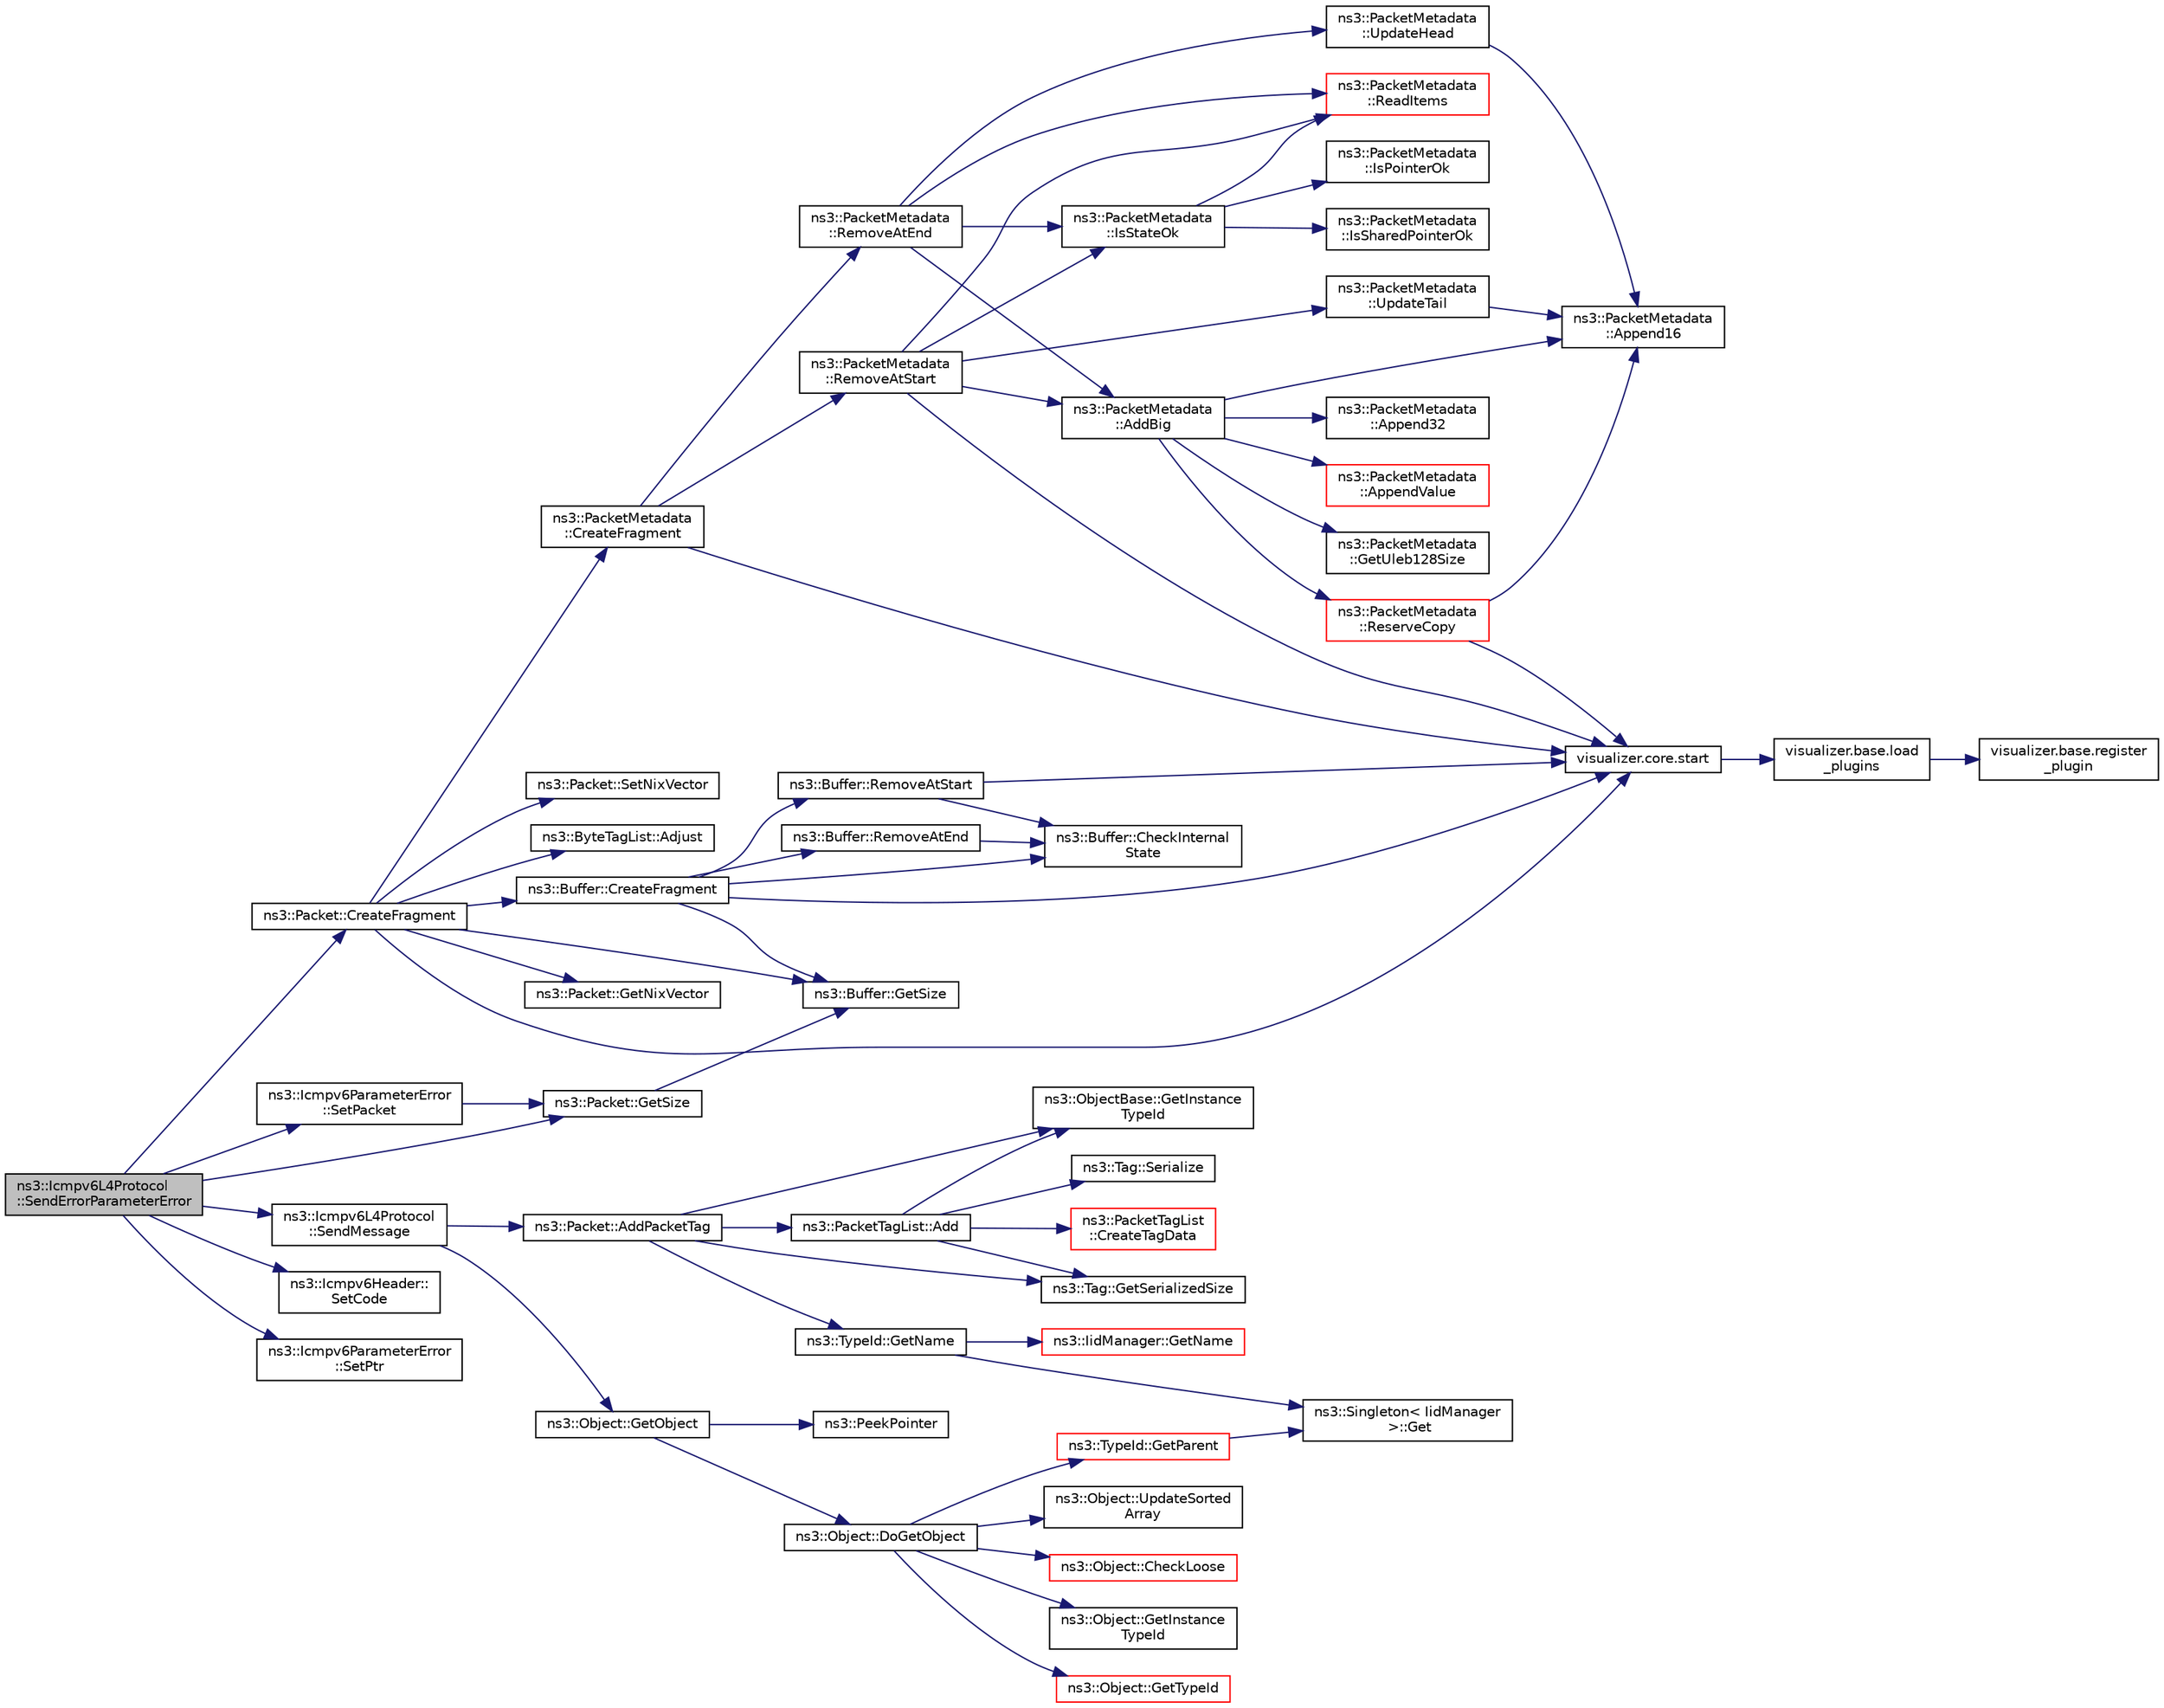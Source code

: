 digraph "ns3::Icmpv6L4Protocol::SendErrorParameterError"
{
 // LATEX_PDF_SIZE
  edge [fontname="Helvetica",fontsize="10",labelfontname="Helvetica",labelfontsize="10"];
  node [fontname="Helvetica",fontsize="10",shape=record];
  rankdir="LR";
  Node1 [label="ns3::Icmpv6L4Protocol\l::SendErrorParameterError",height=0.2,width=0.4,color="black", fillcolor="grey75", style="filled", fontcolor="black",tooltip="Send an error Parameter Error."];
  Node1 -> Node2 [color="midnightblue",fontsize="10",style="solid",fontname="Helvetica"];
  Node2 [label="ns3::Packet::CreateFragment",height=0.2,width=0.4,color="black", fillcolor="white", style="filled",URL="$classns3_1_1_packet.html#acdb23fec2c1dbebd9e6917895e9bcc65",tooltip="Create a new packet which contains a fragment of the original packet."];
  Node2 -> Node3 [color="midnightblue",fontsize="10",style="solid",fontname="Helvetica"];
  Node3 [label="ns3::ByteTagList::Adjust",height=0.2,width=0.4,color="black", fillcolor="white", style="filled",URL="$classns3_1_1_byte_tag_list.html#a1fec06d7e6daaf8039cf2a148e4090f2",tooltip="Adjust the offsets stored internally by the adjustment delta."];
  Node2 -> Node4 [color="midnightblue",fontsize="10",style="solid",fontname="Helvetica"];
  Node4 [label="ns3::PacketMetadata\l::CreateFragment",height=0.2,width=0.4,color="black", fillcolor="white", style="filled",URL="$classns3_1_1_packet_metadata.html#a0d5fd6d6a05b04eb1bb9a00c05e6a16c",tooltip="Creates a fragment."];
  Node4 -> Node5 [color="midnightblue",fontsize="10",style="solid",fontname="Helvetica"];
  Node5 [label="ns3::PacketMetadata\l::RemoveAtEnd",height=0.2,width=0.4,color="black", fillcolor="white", style="filled",URL="$classns3_1_1_packet_metadata.html#a7c76154f5302bd55a68406f0103d50c6",tooltip="Remove a chunk of metadata at the metadata end."];
  Node5 -> Node6 [color="midnightblue",fontsize="10",style="solid",fontname="Helvetica"];
  Node6 [label="ns3::PacketMetadata\l::AddBig",height=0.2,width=0.4,color="black", fillcolor="white", style="filled",URL="$classns3_1_1_packet_metadata.html#ae89a0bf5e3dcd624bd37bc8ca67544da",tooltip="Add a \"Big\" Item (a SmallItem plus an ExtraItem)"];
  Node6 -> Node7 [color="midnightblue",fontsize="10",style="solid",fontname="Helvetica"];
  Node7 [label="ns3::PacketMetadata\l::Append16",height=0.2,width=0.4,color="black", fillcolor="white", style="filled",URL="$classns3_1_1_packet_metadata.html#ab80adc9c544b0f087715acf15e255707",tooltip="Append a 16-bit value to the buffer."];
  Node6 -> Node8 [color="midnightblue",fontsize="10",style="solid",fontname="Helvetica"];
  Node8 [label="ns3::PacketMetadata\l::Append32",height=0.2,width=0.4,color="black", fillcolor="white", style="filled",URL="$classns3_1_1_packet_metadata.html#a254b3766510c9b38a2ad0bec6d973f15",tooltip="Append a 32-bit value to the buffer."];
  Node6 -> Node9 [color="midnightblue",fontsize="10",style="solid",fontname="Helvetica"];
  Node9 [label="ns3::PacketMetadata\l::AppendValue",height=0.2,width=0.4,color="red", fillcolor="white", style="filled",URL="$classns3_1_1_packet_metadata.html#a48151488856a00fc7325c3e761b19b97",tooltip="Append a value to the buffer."];
  Node6 -> Node11 [color="midnightblue",fontsize="10",style="solid",fontname="Helvetica"];
  Node11 [label="ns3::PacketMetadata\l::GetUleb128Size",height=0.2,width=0.4,color="black", fillcolor="white", style="filled",URL="$classns3_1_1_packet_metadata.html#aadb44e72f1c8b867ae9979973af3c075",tooltip="Get the ULEB128 (Unsigned Little Endian Base 128) size."];
  Node6 -> Node12 [color="midnightblue",fontsize="10",style="solid",fontname="Helvetica"];
  Node12 [label="ns3::PacketMetadata\l::ReserveCopy",height=0.2,width=0.4,color="red", fillcolor="white", style="filled",URL="$classns3_1_1_packet_metadata.html#a18a4039a86f4c212742f6359849ddfd6",tooltip="Reserve space and make a metadata copy."];
  Node12 -> Node7 [color="midnightblue",fontsize="10",style="solid",fontname="Helvetica"];
  Node12 -> Node17 [color="midnightblue",fontsize="10",style="solid",fontname="Helvetica"];
  Node17 [label="visualizer.core.start",height=0.2,width=0.4,color="black", fillcolor="white", style="filled",URL="$namespacevisualizer_1_1core.html#a2a35e5d8a34af358b508dac8635754e0",tooltip=" "];
  Node17 -> Node18 [color="midnightblue",fontsize="10",style="solid",fontname="Helvetica"];
  Node18 [label="visualizer.base.load\l_plugins",height=0.2,width=0.4,color="black", fillcolor="white", style="filled",URL="$namespacevisualizer_1_1base.html#ad171497a5ff1afe0a73bedaebf35448f",tooltip=" "];
  Node18 -> Node19 [color="midnightblue",fontsize="10",style="solid",fontname="Helvetica"];
  Node19 [label="visualizer.base.register\l_plugin",height=0.2,width=0.4,color="black", fillcolor="white", style="filled",URL="$namespacevisualizer_1_1base.html#a6b0ffcff1e17ec4027496f50177e5b9e",tooltip=" "];
  Node5 -> Node20 [color="midnightblue",fontsize="10",style="solid",fontname="Helvetica"];
  Node20 [label="ns3::PacketMetadata\l::IsStateOk",height=0.2,width=0.4,color="black", fillcolor="white", style="filled",URL="$classns3_1_1_packet_metadata.html#a547dc7d09f1b2d41a28445a91c2fcf37",tooltip="Check if the metadata state is ok."];
  Node20 -> Node21 [color="midnightblue",fontsize="10",style="solid",fontname="Helvetica"];
  Node21 [label="ns3::PacketMetadata\l::IsPointerOk",height=0.2,width=0.4,color="black", fillcolor="white", style="filled",URL="$classns3_1_1_packet_metadata.html#ac6fcebd163b3655b041476c3277102c1",tooltip="Check if the position is valid."];
  Node20 -> Node22 [color="midnightblue",fontsize="10",style="solid",fontname="Helvetica"];
  Node22 [label="ns3::PacketMetadata\l::IsSharedPointerOk",height=0.2,width=0.4,color="black", fillcolor="white", style="filled",URL="$classns3_1_1_packet_metadata.html#ac9e6db729cae99e9755981de02f3ffa0",tooltip="Check if the position is valid."];
  Node20 -> Node23 [color="midnightblue",fontsize="10",style="solid",fontname="Helvetica"];
  Node23 [label="ns3::PacketMetadata\l::ReadItems",height=0.2,width=0.4,color="red", fillcolor="white", style="filled",URL="$classns3_1_1_packet_metadata.html#a7fe144386274167b6aac05ac0a0cdf6f",tooltip="Read items."];
  Node5 -> Node23 [color="midnightblue",fontsize="10",style="solid",fontname="Helvetica"];
  Node5 -> Node25 [color="midnightblue",fontsize="10",style="solid",fontname="Helvetica"];
  Node25 [label="ns3::PacketMetadata\l::UpdateHead",height=0.2,width=0.4,color="black", fillcolor="white", style="filled",URL="$classns3_1_1_packet_metadata.html#a3baa0c324423e6fd600b31858aa4ade9",tooltip="Update the head."];
  Node25 -> Node7 [color="midnightblue",fontsize="10",style="solid",fontname="Helvetica"];
  Node4 -> Node26 [color="midnightblue",fontsize="10",style="solid",fontname="Helvetica"];
  Node26 [label="ns3::PacketMetadata\l::RemoveAtStart",height=0.2,width=0.4,color="black", fillcolor="white", style="filled",URL="$classns3_1_1_packet_metadata.html#a9a0300e7ae709f269d59b6733e590d56",tooltip="Remove a chunk of metadata at the metadata start."];
  Node26 -> Node6 [color="midnightblue",fontsize="10",style="solid",fontname="Helvetica"];
  Node26 -> Node20 [color="midnightblue",fontsize="10",style="solid",fontname="Helvetica"];
  Node26 -> Node23 [color="midnightblue",fontsize="10",style="solid",fontname="Helvetica"];
  Node26 -> Node17 [color="midnightblue",fontsize="10",style="solid",fontname="Helvetica"];
  Node26 -> Node27 [color="midnightblue",fontsize="10",style="solid",fontname="Helvetica"];
  Node27 [label="ns3::PacketMetadata\l::UpdateTail",height=0.2,width=0.4,color="black", fillcolor="white", style="filled",URL="$classns3_1_1_packet_metadata.html#ad975bb9c1c0a6875ccc2309f071c5b55",tooltip="Update the tail."];
  Node27 -> Node7 [color="midnightblue",fontsize="10",style="solid",fontname="Helvetica"];
  Node4 -> Node17 [color="midnightblue",fontsize="10",style="solid",fontname="Helvetica"];
  Node2 -> Node28 [color="midnightblue",fontsize="10",style="solid",fontname="Helvetica"];
  Node28 [label="ns3::Buffer::CreateFragment",height=0.2,width=0.4,color="black", fillcolor="white", style="filled",URL="$classns3_1_1_buffer.html#a2688c9b7aa22608ec955a40e048ec0dc",tooltip=" "];
  Node28 -> Node29 [color="midnightblue",fontsize="10",style="solid",fontname="Helvetica"];
  Node29 [label="ns3::Buffer::CheckInternal\lState",height=0.2,width=0.4,color="black", fillcolor="white", style="filled",URL="$classns3_1_1_buffer.html#a200897ee202518b0d2bf91ead4e82be9",tooltip="Checks the internal buffer structures consistency."];
  Node28 -> Node30 [color="midnightblue",fontsize="10",style="solid",fontname="Helvetica"];
  Node30 [label="ns3::Buffer::GetSize",height=0.2,width=0.4,color="black", fillcolor="white", style="filled",URL="$classns3_1_1_buffer.html#a60c9172d2b102f8856c81b2126c8b209",tooltip=" "];
  Node28 -> Node31 [color="midnightblue",fontsize="10",style="solid",fontname="Helvetica"];
  Node31 [label="ns3::Buffer::RemoveAtEnd",height=0.2,width=0.4,color="black", fillcolor="white", style="filled",URL="$classns3_1_1_buffer.html#a83b30fd8e1202e778fb471757b800d47",tooltip=" "];
  Node31 -> Node29 [color="midnightblue",fontsize="10",style="solid",fontname="Helvetica"];
  Node28 -> Node32 [color="midnightblue",fontsize="10",style="solid",fontname="Helvetica"];
  Node32 [label="ns3::Buffer::RemoveAtStart",height=0.2,width=0.4,color="black", fillcolor="white", style="filled",URL="$classns3_1_1_buffer.html#adeecbb3e8f518aec6fee0437578ade4b",tooltip=" "];
  Node32 -> Node29 [color="midnightblue",fontsize="10",style="solid",fontname="Helvetica"];
  Node32 -> Node17 [color="midnightblue",fontsize="10",style="solid",fontname="Helvetica"];
  Node28 -> Node17 [color="midnightblue",fontsize="10",style="solid",fontname="Helvetica"];
  Node2 -> Node33 [color="midnightblue",fontsize="10",style="solid",fontname="Helvetica"];
  Node33 [label="ns3::Packet::GetNixVector",height=0.2,width=0.4,color="black", fillcolor="white", style="filled",URL="$classns3_1_1_packet.html#a2e919d10a620ad491a57be094ef4b2bb",tooltip="Get the packet nix-vector."];
  Node2 -> Node30 [color="midnightblue",fontsize="10",style="solid",fontname="Helvetica"];
  Node2 -> Node34 [color="midnightblue",fontsize="10",style="solid",fontname="Helvetica"];
  Node34 [label="ns3::Packet::SetNixVector",height=0.2,width=0.4,color="black", fillcolor="white", style="filled",URL="$classns3_1_1_packet.html#a7e02c5b608a578c845aafd838f155989",tooltip="Set the packet nix-vector."];
  Node2 -> Node17 [color="midnightblue",fontsize="10",style="solid",fontname="Helvetica"];
  Node1 -> Node35 [color="midnightblue",fontsize="10",style="solid",fontname="Helvetica"];
  Node35 [label="ns3::Packet::GetSize",height=0.2,width=0.4,color="black", fillcolor="white", style="filled",URL="$classns3_1_1_packet.html#afff7cb1ff518ee6dc0d424e10a5ad6ec",tooltip="Returns the the size in bytes of the packet (including the zero-filled initial payload)."];
  Node35 -> Node30 [color="midnightblue",fontsize="10",style="solid",fontname="Helvetica"];
  Node1 -> Node36 [color="midnightblue",fontsize="10",style="solid",fontname="Helvetica"];
  Node36 [label="ns3::Icmpv6L4Protocol\l::SendMessage",height=0.2,width=0.4,color="black", fillcolor="white", style="filled",URL="$classns3_1_1_icmpv6_l4_protocol.html#aca22b3999b518531f807d822060a06a8",tooltip="Send a packet via ICMPv6, note that packet already contains ICMPv6 header."];
  Node36 -> Node37 [color="midnightblue",fontsize="10",style="solid",fontname="Helvetica"];
  Node37 [label="ns3::Packet::AddPacketTag",height=0.2,width=0.4,color="black", fillcolor="white", style="filled",URL="$classns3_1_1_packet.html#ac4a6bcd77e58bdc14c42a7d572d66cc9",tooltip="Add a packet tag."];
  Node37 -> Node38 [color="midnightblue",fontsize="10",style="solid",fontname="Helvetica"];
  Node38 [label="ns3::PacketTagList::Add",height=0.2,width=0.4,color="black", fillcolor="white", style="filled",URL="$classns3_1_1_packet_tag_list.html#af0d2442e29d24184d7c439f69977fbad",tooltip="Add a tag to the head of this branch."];
  Node38 -> Node39 [color="midnightblue",fontsize="10",style="solid",fontname="Helvetica"];
  Node39 [label="ns3::PacketTagList\l::CreateTagData",height=0.2,width=0.4,color="red", fillcolor="white", style="filled",URL="$classns3_1_1_packet_tag_list.html#abfab9cfb3a21336e2f7962cc51fcff94",tooltip="Allocate and construct a TagData struct, sizing the data area large enough to serialize dataSize byte..."];
  Node38 -> Node41 [color="midnightblue",fontsize="10",style="solid",fontname="Helvetica"];
  Node41 [label="ns3::ObjectBase::GetInstance\lTypeId",height=0.2,width=0.4,color="black", fillcolor="white", style="filled",URL="$classns3_1_1_object_base.html#abe5b43a6f5b99a92a4c3122db31f06fb",tooltip="Get the most derived TypeId for this Object."];
  Node38 -> Node42 [color="midnightblue",fontsize="10",style="solid",fontname="Helvetica"];
  Node42 [label="ns3::Tag::GetSerializedSize",height=0.2,width=0.4,color="black", fillcolor="white", style="filled",URL="$classns3_1_1_tag.html#a01c8efdea943fd8cce2ef5d4d67eefa6",tooltip=" "];
  Node38 -> Node43 [color="midnightblue",fontsize="10",style="solid",fontname="Helvetica"];
  Node43 [label="ns3::Tag::Serialize",height=0.2,width=0.4,color="black", fillcolor="white", style="filled",URL="$classns3_1_1_tag.html#ac9aa7c4f923da5d2c82de94690101dc3",tooltip=" "];
  Node37 -> Node41 [color="midnightblue",fontsize="10",style="solid",fontname="Helvetica"];
  Node37 -> Node44 [color="midnightblue",fontsize="10",style="solid",fontname="Helvetica"];
  Node44 [label="ns3::TypeId::GetName",height=0.2,width=0.4,color="black", fillcolor="white", style="filled",URL="$classns3_1_1_type_id.html#abc4965475a579c2afdc668d7a7d58374",tooltip="Get the name."];
  Node44 -> Node45 [color="midnightblue",fontsize="10",style="solid",fontname="Helvetica"];
  Node45 [label="ns3::Singleton\< IidManager\l \>::Get",height=0.2,width=0.4,color="black", fillcolor="white", style="filled",URL="$classns3_1_1_singleton.html#a80a2cd3c25a27ea72add7a9f7a141ffa",tooltip="Get a pointer to the singleton instance."];
  Node44 -> Node46 [color="midnightblue",fontsize="10",style="solid",fontname="Helvetica"];
  Node46 [label="ns3::IidManager::GetName",height=0.2,width=0.4,color="red", fillcolor="white", style="filled",URL="$classns3_1_1_iid_manager.html#a6658aaa8120efd885e98addb76a6f1d4",tooltip="Get the name of a type id."];
  Node37 -> Node42 [color="midnightblue",fontsize="10",style="solid",fontname="Helvetica"];
  Node36 -> Node48 [color="midnightblue",fontsize="10",style="solid",fontname="Helvetica"];
  Node48 [label="ns3::Object::GetObject",height=0.2,width=0.4,color="black", fillcolor="white", style="filled",URL="$classns3_1_1_object.html#ad21f5401ff705cd29c37f931ea3afc18",tooltip="Get a pointer to the requested aggregated Object."];
  Node48 -> Node49 [color="midnightblue",fontsize="10",style="solid",fontname="Helvetica"];
  Node49 [label="ns3::Object::DoGetObject",height=0.2,width=0.4,color="black", fillcolor="white", style="filled",URL="$classns3_1_1_object.html#a7c009975f7c0994cb47a69f713745e0a",tooltip="Find an Object of TypeId tid in the aggregates of this Object."];
  Node49 -> Node50 [color="midnightblue",fontsize="10",style="solid",fontname="Helvetica"];
  Node50 [label="ns3::Object::CheckLoose",height=0.2,width=0.4,color="red", fillcolor="white", style="filled",URL="$classns3_1_1_object.html#a33b1d1c52665f27a2fd4857aef5618f2",tooltip="Check if any aggregated Objects have non-zero reference counts."];
  Node49 -> Node52 [color="midnightblue",fontsize="10",style="solid",fontname="Helvetica"];
  Node52 [label="ns3::Object::GetInstance\lTypeId",height=0.2,width=0.4,color="black", fillcolor="white", style="filled",URL="$classns3_1_1_object.html#a9a0bc0211cfab9842e1046b5c5810e5a",tooltip="Get the most derived TypeId for this Object."];
  Node49 -> Node53 [color="midnightblue",fontsize="10",style="solid",fontname="Helvetica"];
  Node53 [label="ns3::TypeId::GetParent",height=0.2,width=0.4,color="red", fillcolor="white", style="filled",URL="$classns3_1_1_type_id.html#ab84f81aee52154af39a8668b59c89d63",tooltip="Get the parent of this TypeId."];
  Node53 -> Node45 [color="midnightblue",fontsize="10",style="solid",fontname="Helvetica"];
  Node49 -> Node56 [color="midnightblue",fontsize="10",style="solid",fontname="Helvetica"];
  Node56 [label="ns3::Object::GetTypeId",height=0.2,width=0.4,color="red", fillcolor="white", style="filled",URL="$classns3_1_1_object.html#a1d040243983ab74ec923bde26d7cb7e7",tooltip="Register this type."];
  Node49 -> Node60 [color="midnightblue",fontsize="10",style="solid",fontname="Helvetica"];
  Node60 [label="ns3::Object::UpdateSorted\lArray",height=0.2,width=0.4,color="black", fillcolor="white", style="filled",URL="$classns3_1_1_object.html#ade62655b9680ca5ebf5af7e0fda7a21f",tooltip="Keep the list of aggregates in most-recently-used order."];
  Node48 -> Node61 [color="midnightblue",fontsize="10",style="solid",fontname="Helvetica"];
  Node61 [label="ns3::PeekPointer",height=0.2,width=0.4,color="black", fillcolor="white", style="filled",URL="$namespacens3.html#af2a7557fe9afdd98d8f6f8f6e412cf5a",tooltip=" "];
  Node1 -> Node62 [color="midnightblue",fontsize="10",style="solid",fontname="Helvetica"];
  Node62 [label="ns3::Icmpv6Header::\lSetCode",height=0.2,width=0.4,color="black", fillcolor="white", style="filled",URL="$classns3_1_1_icmpv6_header.html#aa08a37a07a6a11973b2603e69d6e859c",tooltip="Set the code field."];
  Node1 -> Node63 [color="midnightblue",fontsize="10",style="solid",fontname="Helvetica"];
  Node63 [label="ns3::Icmpv6ParameterError\l::SetPacket",height=0.2,width=0.4,color="black", fillcolor="white", style="filled",URL="$classns3_1_1_icmpv6_parameter_error.html#a241ecd7ce904684d5be3f6a60ce4bbde",tooltip="Set the incorrect packet."];
  Node63 -> Node35 [color="midnightblue",fontsize="10",style="solid",fontname="Helvetica"];
  Node1 -> Node64 [color="midnightblue",fontsize="10",style="solid",fontname="Helvetica"];
  Node64 [label="ns3::Icmpv6ParameterError\l::SetPtr",height=0.2,width=0.4,color="black", fillcolor="white", style="filled",URL="$classns3_1_1_icmpv6_parameter_error.html#a5e6dee59b2e9aacc5fa0857981cd4829",tooltip="Set the pointer field."];
}
